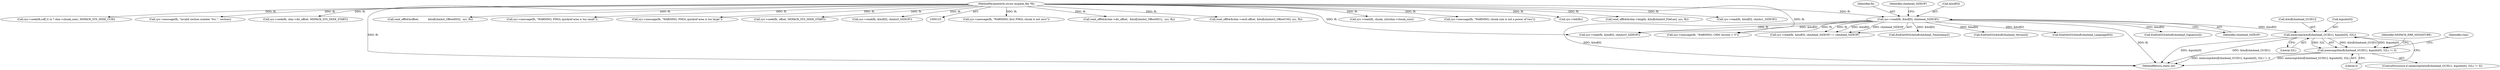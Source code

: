 digraph "0_libmspack_2f084136cfe0d05e5bf5703f3e83c6d955234b4d@array" {
"1000257" [label="(Call,memcmp(&buf[chmhead_GUID1], &guids[0], 32L))"];
"1000233" [label="(Call,sys->read(fh, &buf[0], chmhead_SIZEOF))"];
"1000127" [label="(MethodParameterIn,struct mspack_file *fh)"];
"1000256" [label="(Call,memcmp(&buf[chmhead_GUID1], &guids[0], 32L) != 0)"];
"1000596" [label="(Call,sys->message(fh, \"WARNING; first PMGL chunk is not zero\"))"];
"1000270" [label="(Identifier,MSPACK_ERR_SIGNATURE)"];
"1000256" [label="(Call,memcmp(&buf[chmhead_GUID1], &guids[0], 32L) != 0)"];
"1000333" [label="(Call,read_off64(&chm->dir_offset,  &buf[chmhst_OffsetHS1],  sys, fh))"];
"1000344" [label="(Call,read_off64(&chm->sec0.offset, &buf[chmhst3_OffsetCS0], sys, fh))"];
"1000232" [label="(Call,sys->read(fh, &buf[0], chmhead_SIZEOF) != chmhead_SIZEOF)"];
"1000240" [label="(Identifier,chmhead_SIZEOF)"];
"1000690" [label="(Call,sys->read(fh, chunk, (int)chm->chunk_size))"];
"1000586" [label="(Call,sys->message(fh, \"WARNING; chunk size is not a power of two\"))"];
"1000235" [label="(Call,&buf[0])"];
"1000423" [label="(Call,sys->tell(fh))"];
"1000257" [label="(Call,memcmp(&buf[chmhead_GUID1], &guids[0], 32L))"];
"1000233" [label="(Call,sys->read(fh, &buf[0], chmhead_SIZEOF))"];
"1000258" [label="(Call,&buf[chmhead_GUID1])"];
"1000234" [label="(Identifier,fh)"];
"1000284" [label="(Call,EndGetM32(&buf[chmhead_Timestamp]))"];
"1000382" [label="(Call,read_off64(&chm->length, &buf[chmhs0_FileLen], sys, fh))"];
"1000408" [label="(Call,sys->read(fh, &buf[0], chmhs1_SIZEOF))"];
"1000305" [label="(Call,sys->message(fh, \"WARNING; CHM version > 3\"))"];
"1000643" [label="(Call,sys->seek(fh,(off_t) (x * chm->chunk_size), MSPACK_SYS_SEEK_CUR))"];
"1000275" [label="(Call,EndGetI32(&buf[chmhead_Version]))"];
"1000273" [label="(Identifier,chm)"];
"1000293" [label="(Call,EndGetI32(&buf[chmhead_LanguageID]))"];
"1000127" [label="(MethodParameterIn,struct mspack_file *fh)"];
"1000255" [label="(ControlStructure,if (memcmp(&buf[chmhead_GUID1], &guids[0], 32L) != 0))"];
"1000836" [label="(Call,sys->message(fh, \"invalid section number '%u'.\", section))"];
"1000267" [label="(Literal,0)"];
"1000397" [label="(Call,sys->seek(fh, chm->dir_offset, MSPACK_SYS_SEEK_START))"];
"1001059" [label="(MethodReturn,static int)"];
"1000323" [label="(Call,read_off64(&offset,           &buf[chmhst_OffsetHS0],  sys, fh))"];
"1000246" [label="(Call,EndGetI32(&buf[chmhead_Signature]))"];
"1000239" [label="(Identifier,chmhead_SIZEOF)"];
"1000726" [label="(Call,sys->message(fh, \"WARNING; PMGL quickref area is too small\"))"];
"1000744" [label="(Call,sys->message(fh, \"WARNING; PMGL quickref area is too large\"))"];
"1000310" [label="(Call,sys->read(fh, &buf[0], chmhst3_SIZEOF))"];
"1000361" [label="(Call,sys->seek(fh, offset, MSPACK_SYS_SEEK_START))"];
"1000262" [label="(Call,&guids[0])"];
"1000266" [label="(Literal,32L)"];
"1000370" [label="(Call,sys->read(fh, &buf[0], chmhs0_SIZEOF))"];
"1000257" -> "1000256"  [label="AST: "];
"1000257" -> "1000266"  [label="CFG: "];
"1000258" -> "1000257"  [label="AST: "];
"1000262" -> "1000257"  [label="AST: "];
"1000266" -> "1000257"  [label="AST: "];
"1000267" -> "1000257"  [label="CFG: "];
"1000257" -> "1001059"  [label="DDG: &buf[chmhead_GUID1]"];
"1000257" -> "1001059"  [label="DDG: &guids[0]"];
"1000257" -> "1000256"  [label="DDG: &buf[chmhead_GUID1]"];
"1000257" -> "1000256"  [label="DDG: &guids[0]"];
"1000257" -> "1000256"  [label="DDG: 32L"];
"1000233" -> "1000257"  [label="DDG: &buf[0]"];
"1000233" -> "1000232"  [label="AST: "];
"1000233" -> "1000239"  [label="CFG: "];
"1000234" -> "1000233"  [label="AST: "];
"1000235" -> "1000233"  [label="AST: "];
"1000239" -> "1000233"  [label="AST: "];
"1000240" -> "1000233"  [label="CFG: "];
"1000233" -> "1001059"  [label="DDG: &buf[0]"];
"1000233" -> "1001059"  [label="DDG: fh"];
"1000233" -> "1000232"  [label="DDG: fh"];
"1000233" -> "1000232"  [label="DDG: &buf[0]"];
"1000233" -> "1000232"  [label="DDG: chmhead_SIZEOF"];
"1000127" -> "1000233"  [label="DDG: fh"];
"1000233" -> "1000246"  [label="DDG: &buf[0]"];
"1000233" -> "1000275"  [label="DDG: &buf[0]"];
"1000233" -> "1000284"  [label="DDG: &buf[0]"];
"1000233" -> "1000293"  [label="DDG: &buf[0]"];
"1000233" -> "1000305"  [label="DDG: fh"];
"1000233" -> "1000310"  [label="DDG: fh"];
"1000233" -> "1000310"  [label="DDG: &buf[0]"];
"1000127" -> "1000125"  [label="AST: "];
"1000127" -> "1001059"  [label="DDG: fh"];
"1000127" -> "1000305"  [label="DDG: fh"];
"1000127" -> "1000310"  [label="DDG: fh"];
"1000127" -> "1000323"  [label="DDG: fh"];
"1000127" -> "1000333"  [label="DDG: fh"];
"1000127" -> "1000344"  [label="DDG: fh"];
"1000127" -> "1000361"  [label="DDG: fh"];
"1000127" -> "1000370"  [label="DDG: fh"];
"1000127" -> "1000382"  [label="DDG: fh"];
"1000127" -> "1000397"  [label="DDG: fh"];
"1000127" -> "1000408"  [label="DDG: fh"];
"1000127" -> "1000423"  [label="DDG: fh"];
"1000127" -> "1000586"  [label="DDG: fh"];
"1000127" -> "1000596"  [label="DDG: fh"];
"1000127" -> "1000643"  [label="DDG: fh"];
"1000127" -> "1000690"  [label="DDG: fh"];
"1000127" -> "1000726"  [label="DDG: fh"];
"1000127" -> "1000744"  [label="DDG: fh"];
"1000127" -> "1000836"  [label="DDG: fh"];
"1000256" -> "1000255"  [label="AST: "];
"1000256" -> "1000267"  [label="CFG: "];
"1000267" -> "1000256"  [label="AST: "];
"1000270" -> "1000256"  [label="CFG: "];
"1000273" -> "1000256"  [label="CFG: "];
"1000256" -> "1001059"  [label="DDG: memcmp(&buf[chmhead_GUID1], &guids[0], 32L)"];
"1000256" -> "1001059"  [label="DDG: memcmp(&buf[chmhead_GUID1], &guids[0], 32L) != 0"];
}
